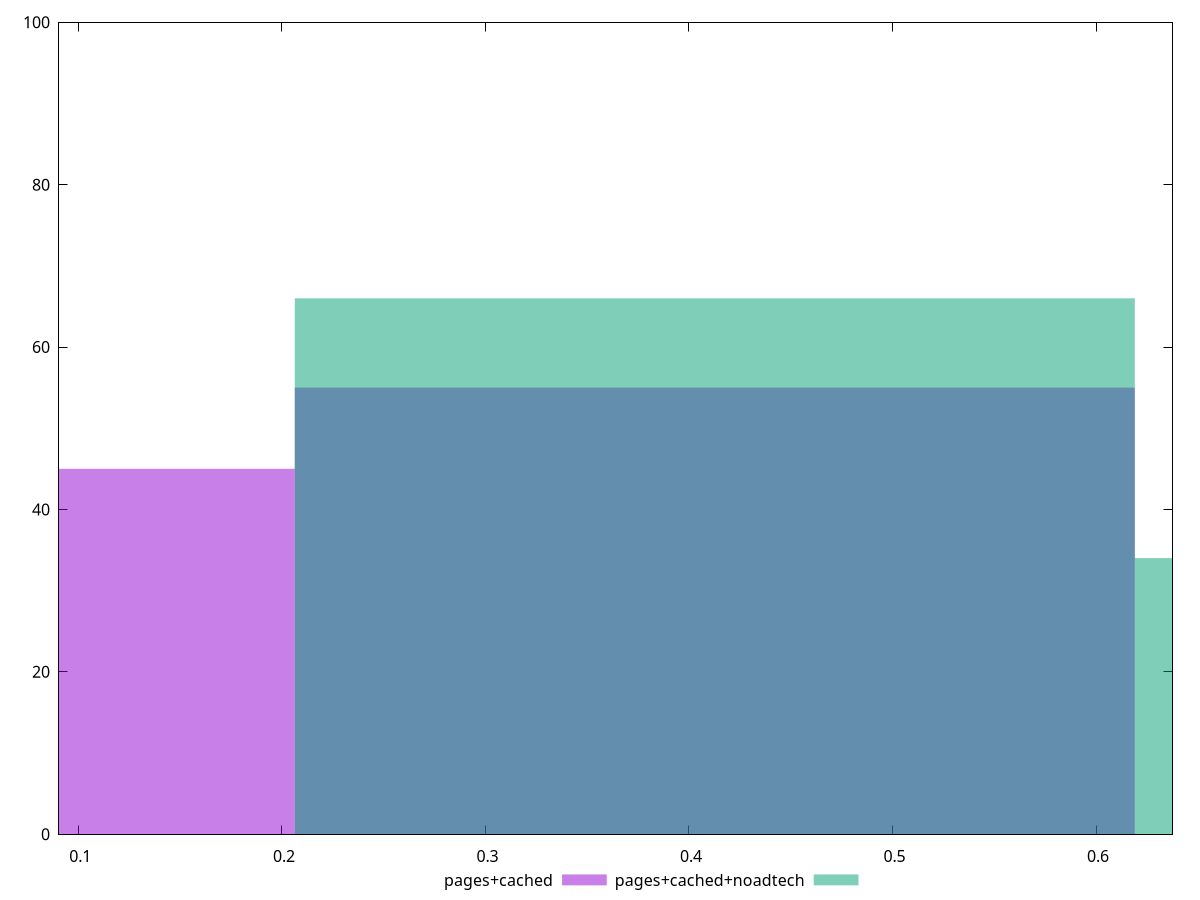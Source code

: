 reset

$pagesCached <<EOF
0 45
0.4126661438475561 55
EOF

$pagesCachedNoadtech <<EOF
0.4126661438475561 66
0.8253322876951122 34
EOF

set key outside below
set boxwidth 0.4126661438475561
set xrange [0.09051260494137382:0.6375216290219942]
set yrange [0:100]
set trange [0:100]
set style fill transparent solid 0.5 noborder
set terminal svg size 640, 500 enhanced background rgb 'white'
set output "report_00013_2021-02-09T12-04-24.940Z/meta/pScore/comparison/histogram/1_vs_2.svg"

plot $pagesCached title "pages+cached" with boxes, \
     $pagesCachedNoadtech title "pages+cached+noadtech" with boxes

reset
